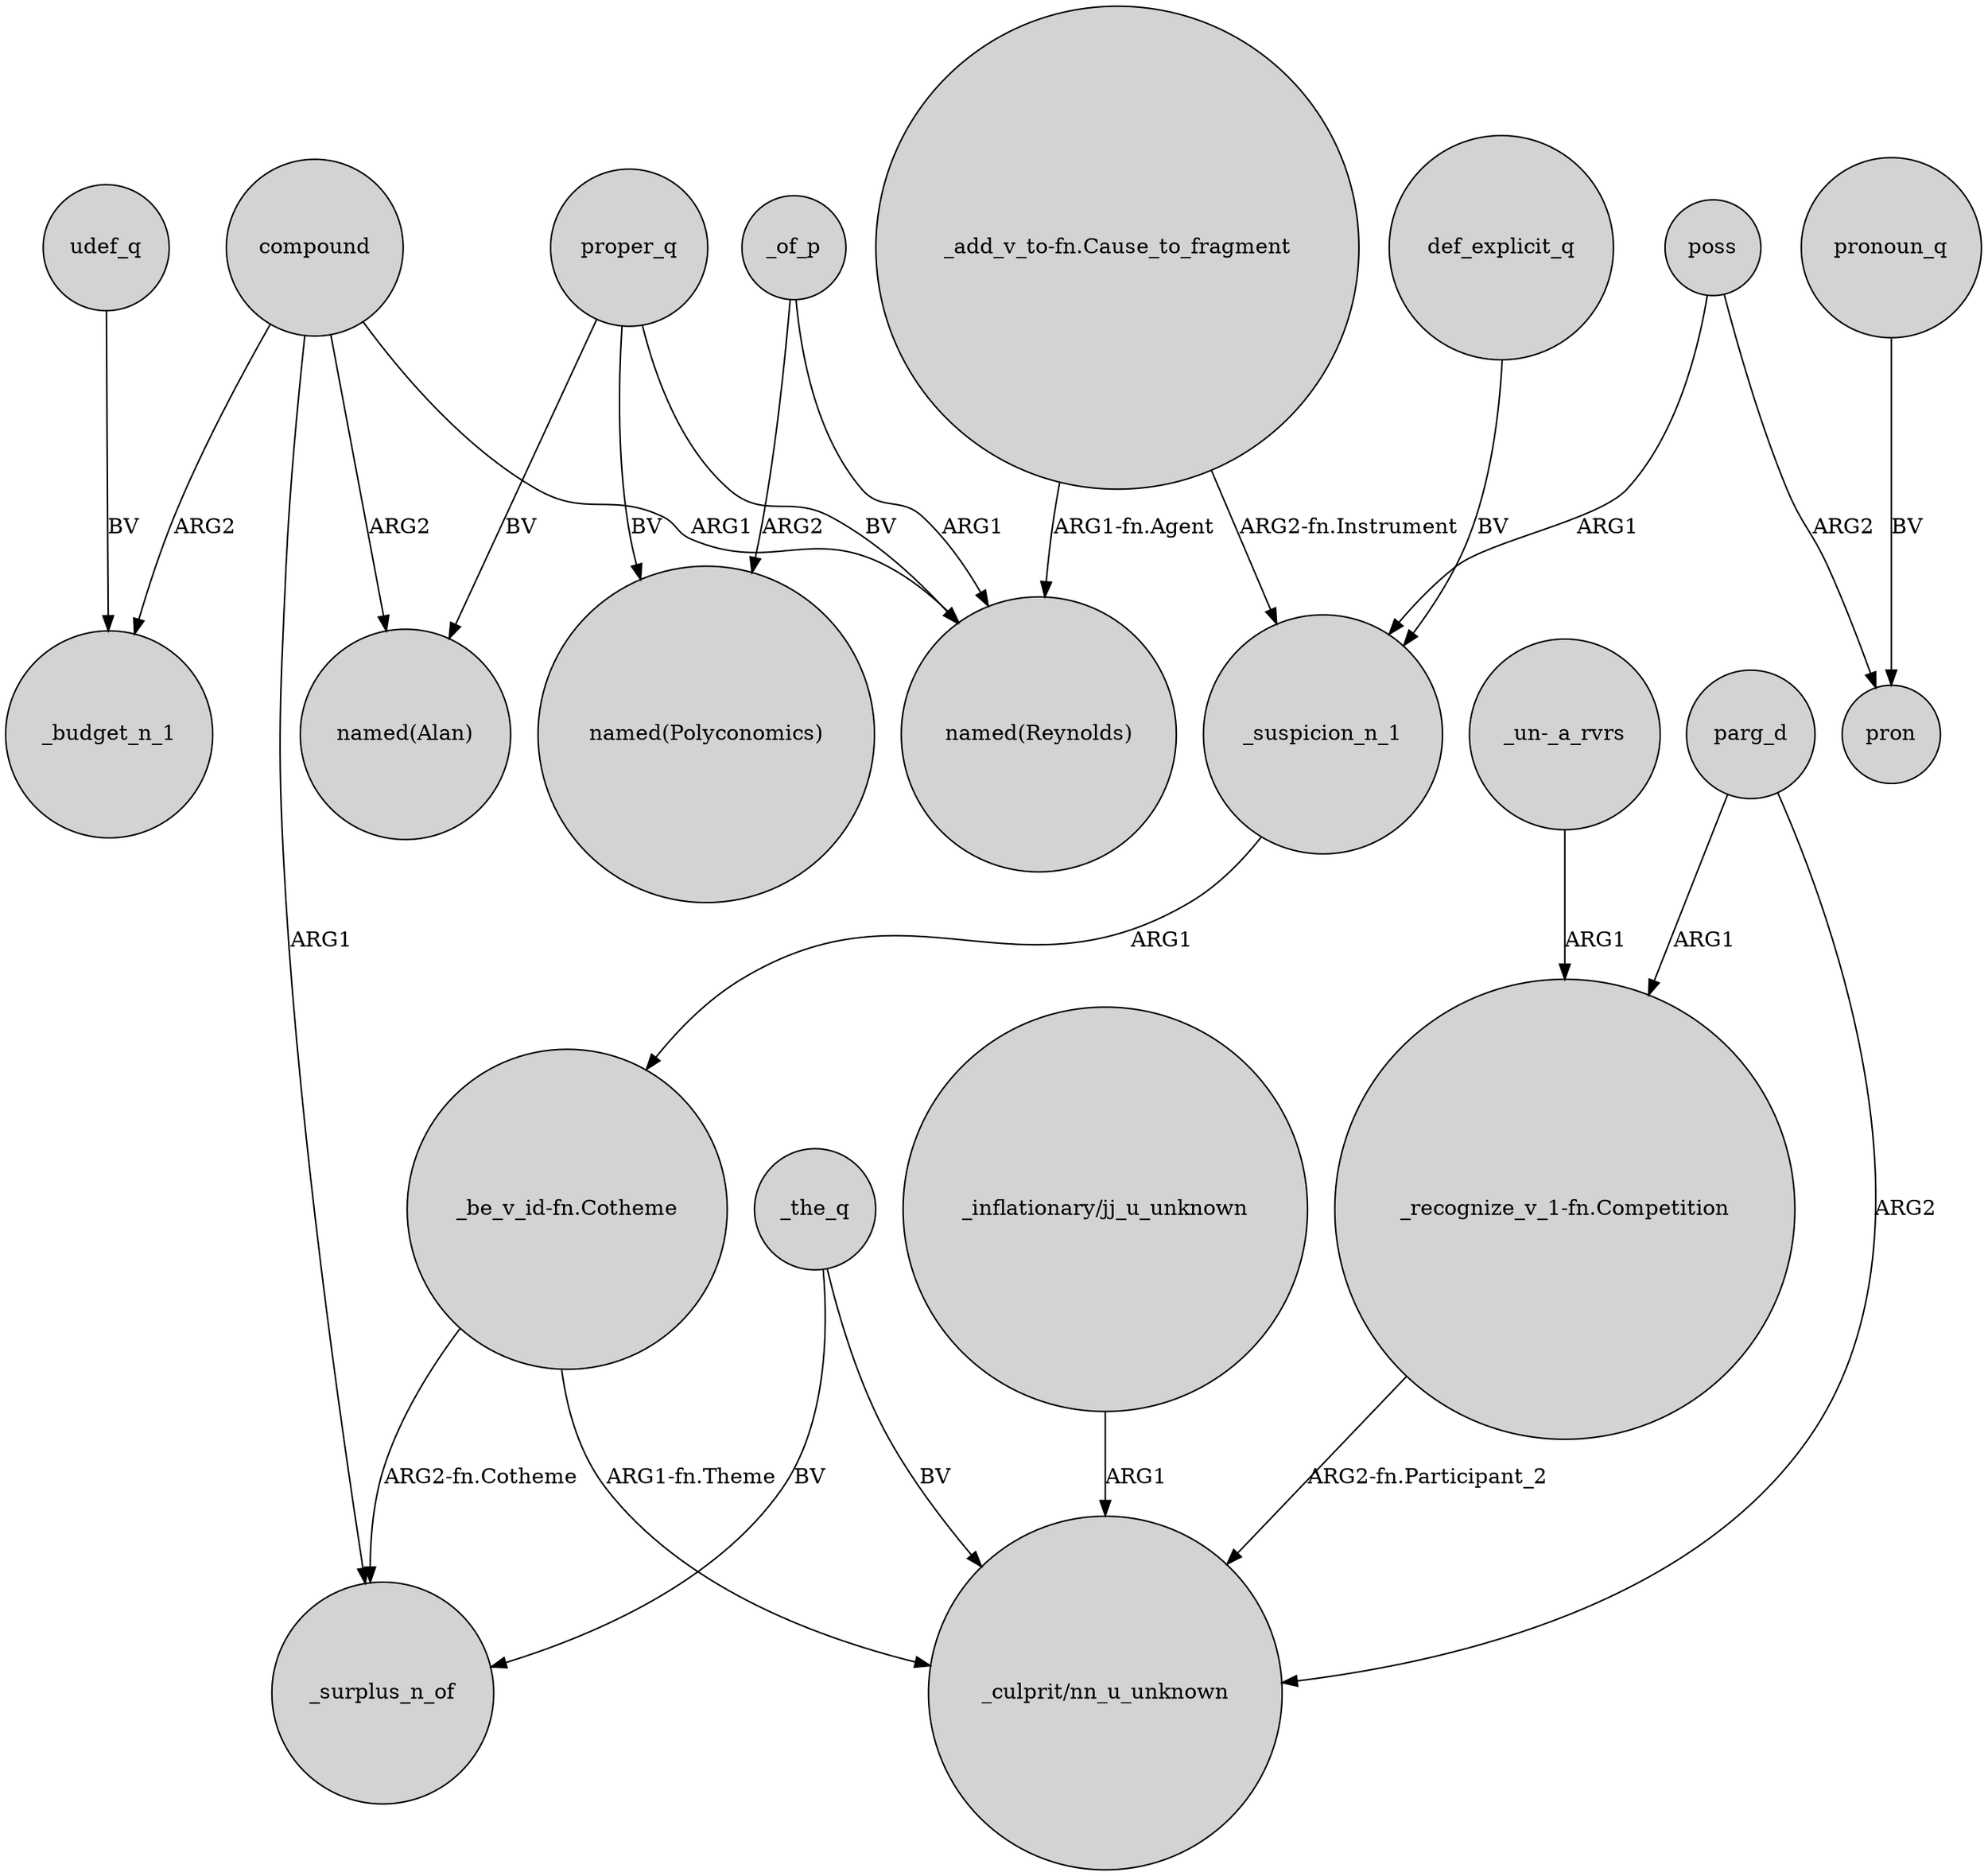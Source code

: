 digraph {
	node [shape=circle style=filled]
	_the_q -> _surplus_n_of [label=BV]
	_of_p -> "named(Reynolds)" [label=ARG1]
	compound -> _surplus_n_of [label=ARG1]
	_the_q -> "_culprit/nn_u_unknown" [label=BV]
	def_explicit_q -> _suspicion_n_1 [label=BV]
	"_be_v_id-fn.Cotheme" -> _surplus_n_of [label="ARG2-fn.Cotheme"]
	compound -> _budget_n_1 [label=ARG2]
	proper_q -> "named(Polyconomics)" [label=BV]
	pronoun_q -> pron [label=BV]
	poss -> pron [label=ARG2]
	udef_q -> _budget_n_1 [label=BV]
	"_add_v_to-fn.Cause_to_fragment" -> _suspicion_n_1 [label="ARG2-fn.Instrument"]
	_of_p -> "named(Polyconomics)" [label=ARG2]
	"_add_v_to-fn.Cause_to_fragment" -> "named(Reynolds)" [label="ARG1-fn.Agent"]
	parg_d -> "_recognize_v_1-fn.Competition" [label=ARG1]
	_suspicion_n_1 -> "_be_v_id-fn.Cotheme" [label=ARG1]
	poss -> _suspicion_n_1 [label=ARG1]
	proper_q -> "named(Reynolds)" [label=BV]
	"_recognize_v_1-fn.Competition" -> "_culprit/nn_u_unknown" [label="ARG2-fn.Participant_2"]
	"_inflationary/jj_u_unknown" -> "_culprit/nn_u_unknown" [label=ARG1]
	compound -> "named(Reynolds)" [label=ARG1]
	proper_q -> "named(Alan)" [label=BV]
	parg_d -> "_culprit/nn_u_unknown" [label=ARG2]
	compound -> "named(Alan)" [label=ARG2]
	"_un-_a_rvrs" -> "_recognize_v_1-fn.Competition" [label=ARG1]
	"_be_v_id-fn.Cotheme" -> "_culprit/nn_u_unknown" [label="ARG1-fn.Theme"]
}
